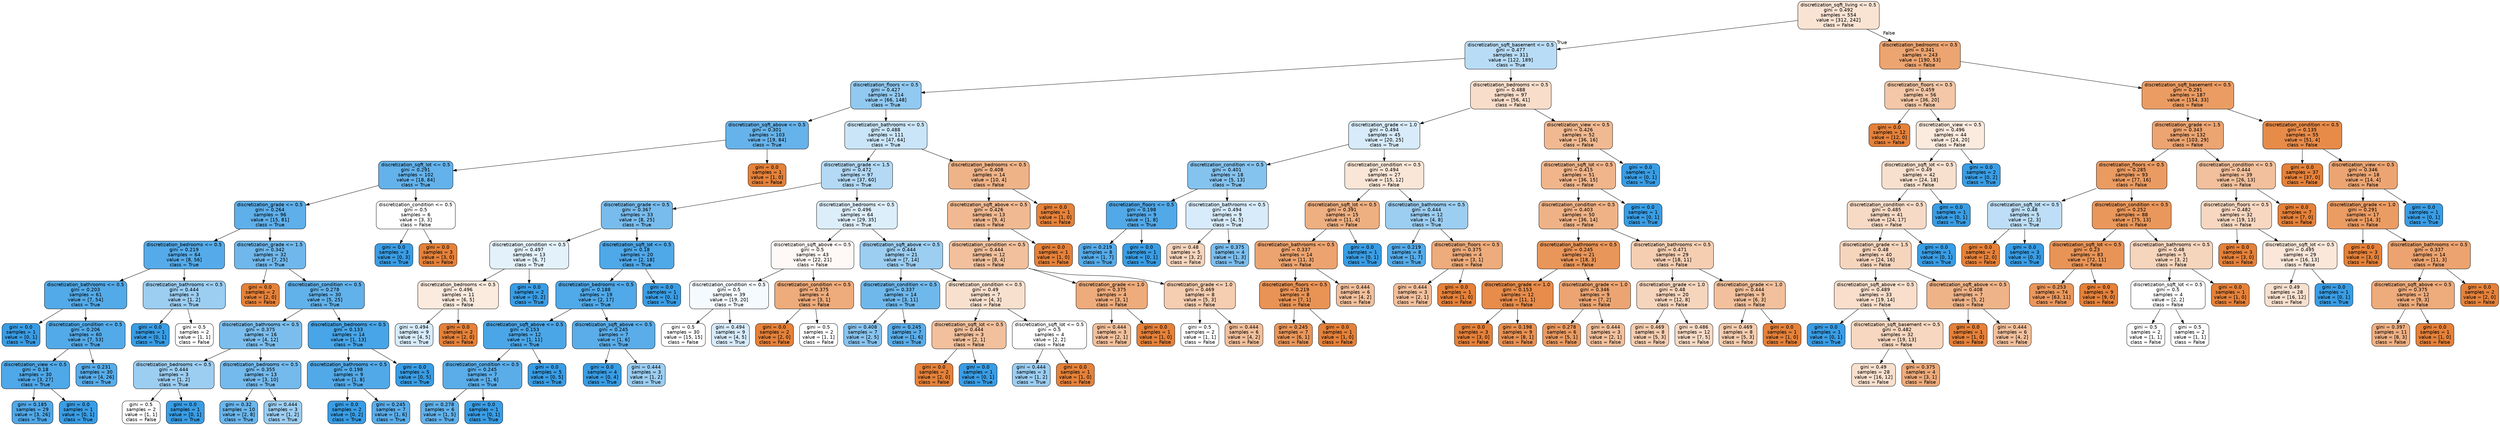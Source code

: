 digraph Tree {
node [shape=box, style="filled, rounded", color="black", fontname=helvetica] ;
edge [fontname=helvetica] ;
0 [label="discretization_sqft_living <= 0.5\ngini = 0.492\nsamples = 554\nvalue = [312, 242]\nclass = False", fillcolor="#f9e3d3"] ;
1 [label="discretization_sqft_basement <= 0.5\ngini = 0.477\nsamples = 311\nvalue = [122, 189]\nclass = True", fillcolor="#b9dcf6"] ;
0 -> 1 [labeldistance=2.5, labelangle=45, headlabel="True"] ;
2 [label="discretization_floors <= 0.5\ngini = 0.427\nsamples = 214\nvalue = [66, 148]\nclass = True", fillcolor="#91c9f1"] ;
1 -> 2 ;
3 [label="discretization_sqft_above <= 0.5\ngini = 0.301\nsamples = 103\nvalue = [19, 84]\nclass = True", fillcolor="#66b3eb"] ;
2 -> 3 ;
4 [label="discretization_sqft_lot <= 0.5\ngini = 0.291\nsamples = 102\nvalue = [18, 84]\nclass = True", fillcolor="#63b2eb"] ;
3 -> 4 ;
5 [label="discretization_grade <= 0.5\ngini = 0.264\nsamples = 96\nvalue = [15, 81]\nclass = True", fillcolor="#5eafea"] ;
4 -> 5 ;
6 [label="discretization_bedrooms <= 0.5\ngini = 0.219\nsamples = 64\nvalue = [8, 56]\nclass = True", fillcolor="#55abe9"] ;
5 -> 6 ;
7 [label="discretization_bathrooms <= 0.5\ngini = 0.203\nsamples = 61\nvalue = [7, 54]\nclass = True", fillcolor="#53aae8"] ;
6 -> 7 ;
8 [label="gini = 0.0\nsamples = 1\nvalue = [0, 1]\nclass = True", fillcolor="#399de5"] ;
7 -> 8 ;
9 [label="discretization_condition <= 0.5\ngini = 0.206\nsamples = 60\nvalue = [7, 53]\nclass = True", fillcolor="#53aae8"] ;
7 -> 9 ;
10 [label="discretization_view <= 0.5\ngini = 0.18\nsamples = 30\nvalue = [3, 27]\nclass = True", fillcolor="#4fa8e8"] ;
9 -> 10 ;
11 [label="gini = 0.185\nsamples = 29\nvalue = [3, 26]\nclass = True", fillcolor="#50a8e8"] ;
10 -> 11 ;
12 [label="gini = 0.0\nsamples = 1\nvalue = [0, 1]\nclass = True", fillcolor="#399de5"] ;
10 -> 12 ;
13 [label="gini = 0.231\nsamples = 30\nvalue = [4, 26]\nclass = True", fillcolor="#57ace9"] ;
9 -> 13 ;
14 [label="discretization_bathrooms <= 0.5\ngini = 0.444\nsamples = 3\nvalue = [1, 2]\nclass = True", fillcolor="#9ccef2"] ;
6 -> 14 ;
15 [label="gini = 0.0\nsamples = 1\nvalue = [0, 1]\nclass = True", fillcolor="#399de5"] ;
14 -> 15 ;
16 [label="gini = 0.5\nsamples = 2\nvalue = [1, 1]\nclass = False", fillcolor="#ffffff"] ;
14 -> 16 ;
17 [label="discretization_grade <= 1.5\ngini = 0.342\nsamples = 32\nvalue = [7, 25]\nclass = True", fillcolor="#70b8ec"] ;
5 -> 17 ;
18 [label="gini = 0.0\nsamples = 2\nvalue = [2, 0]\nclass = False", fillcolor="#e58139"] ;
17 -> 18 ;
19 [label="discretization_condition <= 0.5\ngini = 0.278\nsamples = 30\nvalue = [5, 25]\nclass = True", fillcolor="#61b1ea"] ;
17 -> 19 ;
20 [label="discretization_bathrooms <= 0.5\ngini = 0.375\nsamples = 16\nvalue = [4, 12]\nclass = True", fillcolor="#7bbeee"] ;
19 -> 20 ;
21 [label="discretization_bedrooms <= 0.5\ngini = 0.444\nsamples = 3\nvalue = [1, 2]\nclass = True", fillcolor="#9ccef2"] ;
20 -> 21 ;
22 [label="gini = 0.5\nsamples = 2\nvalue = [1, 1]\nclass = False", fillcolor="#ffffff"] ;
21 -> 22 ;
23 [label="gini = 0.0\nsamples = 1\nvalue = [0, 1]\nclass = True", fillcolor="#399de5"] ;
21 -> 23 ;
24 [label="discretization_bedrooms <= 0.5\ngini = 0.355\nsamples = 13\nvalue = [3, 10]\nclass = True", fillcolor="#74baed"] ;
20 -> 24 ;
25 [label="gini = 0.32\nsamples = 10\nvalue = [2, 8]\nclass = True", fillcolor="#6ab6ec"] ;
24 -> 25 ;
26 [label="gini = 0.444\nsamples = 3\nvalue = [1, 2]\nclass = True", fillcolor="#9ccef2"] ;
24 -> 26 ;
27 [label="discretization_bedrooms <= 0.5\ngini = 0.133\nsamples = 14\nvalue = [1, 13]\nclass = True", fillcolor="#48a5e7"] ;
19 -> 27 ;
28 [label="discretization_bathrooms <= 0.5\ngini = 0.198\nsamples = 9\nvalue = [1, 8]\nclass = True", fillcolor="#52a9e8"] ;
27 -> 28 ;
29 [label="gini = 0.0\nsamples = 2\nvalue = [0, 2]\nclass = True", fillcolor="#399de5"] ;
28 -> 29 ;
30 [label="gini = 0.245\nsamples = 7\nvalue = [1, 6]\nclass = True", fillcolor="#5aade9"] ;
28 -> 30 ;
31 [label="gini = 0.0\nsamples = 5\nvalue = [0, 5]\nclass = True", fillcolor="#399de5"] ;
27 -> 31 ;
32 [label="discretization_condition <= 0.5\ngini = 0.5\nsamples = 6\nvalue = [3, 3]\nclass = False", fillcolor="#ffffff"] ;
4 -> 32 ;
33 [label="gini = 0.0\nsamples = 3\nvalue = [0, 3]\nclass = True", fillcolor="#399de5"] ;
32 -> 33 ;
34 [label="gini = 0.0\nsamples = 3\nvalue = [3, 0]\nclass = False", fillcolor="#e58139"] ;
32 -> 34 ;
35 [label="gini = 0.0\nsamples = 1\nvalue = [1, 0]\nclass = False", fillcolor="#e58139"] ;
3 -> 35 ;
36 [label="discretization_bathrooms <= 0.5\ngini = 0.488\nsamples = 111\nvalue = [47, 64]\nclass = True", fillcolor="#cae5f8"] ;
2 -> 36 ;
37 [label="discretization_grade <= 1.5\ngini = 0.472\nsamples = 97\nvalue = [37, 60]\nclass = True", fillcolor="#b3d9f5"] ;
36 -> 37 ;
38 [label="discretization_grade <= 0.5\ngini = 0.367\nsamples = 33\nvalue = [8, 25]\nclass = True", fillcolor="#78bced"] ;
37 -> 38 ;
39 [label="discretization_condition <= 0.5\ngini = 0.497\nsamples = 13\nvalue = [6, 7]\nclass = True", fillcolor="#e3f1fb"] ;
38 -> 39 ;
40 [label="discretization_bedrooms <= 0.5\ngini = 0.496\nsamples = 11\nvalue = [6, 5]\nclass = False", fillcolor="#fbeade"] ;
39 -> 40 ;
41 [label="gini = 0.494\nsamples = 9\nvalue = [4, 5]\nclass = True", fillcolor="#d7ebfa"] ;
40 -> 41 ;
42 [label="gini = 0.0\nsamples = 2\nvalue = [2, 0]\nclass = False", fillcolor="#e58139"] ;
40 -> 42 ;
43 [label="gini = 0.0\nsamples = 2\nvalue = [0, 2]\nclass = True", fillcolor="#399de5"] ;
39 -> 43 ;
44 [label="discretization_sqft_lot <= 0.5\ngini = 0.18\nsamples = 20\nvalue = [2, 18]\nclass = True", fillcolor="#4fa8e8"] ;
38 -> 44 ;
45 [label="discretization_bedrooms <= 0.5\ngini = 0.188\nsamples = 19\nvalue = [2, 17]\nclass = True", fillcolor="#50a9e8"] ;
44 -> 45 ;
46 [label="discretization_sqft_above <= 0.5\ngini = 0.153\nsamples = 12\nvalue = [1, 11]\nclass = True", fillcolor="#4ba6e7"] ;
45 -> 46 ;
47 [label="discretization_condition <= 0.5\ngini = 0.245\nsamples = 7\nvalue = [1, 6]\nclass = True", fillcolor="#5aade9"] ;
46 -> 47 ;
48 [label="gini = 0.278\nsamples = 6\nvalue = [1, 5]\nclass = True", fillcolor="#61b1ea"] ;
47 -> 48 ;
49 [label="gini = 0.0\nsamples = 1\nvalue = [0, 1]\nclass = True", fillcolor="#399de5"] ;
47 -> 49 ;
50 [label="gini = 0.0\nsamples = 5\nvalue = [0, 5]\nclass = True", fillcolor="#399de5"] ;
46 -> 50 ;
51 [label="discretization_sqft_above <= 0.5\ngini = 0.245\nsamples = 7\nvalue = [1, 6]\nclass = True", fillcolor="#5aade9"] ;
45 -> 51 ;
52 [label="gini = 0.0\nsamples = 4\nvalue = [0, 4]\nclass = True", fillcolor="#399de5"] ;
51 -> 52 ;
53 [label="gini = 0.444\nsamples = 3\nvalue = [1, 2]\nclass = True", fillcolor="#9ccef2"] ;
51 -> 53 ;
54 [label="gini = 0.0\nsamples = 1\nvalue = [0, 1]\nclass = True", fillcolor="#399de5"] ;
44 -> 54 ;
55 [label="discretization_bedrooms <= 0.5\ngini = 0.496\nsamples = 64\nvalue = [29, 35]\nclass = True", fillcolor="#ddeefb"] ;
37 -> 55 ;
56 [label="discretization_sqft_above <= 0.5\ngini = 0.5\nsamples = 43\nvalue = [22, 21]\nclass = False", fillcolor="#fef9f6"] ;
55 -> 56 ;
57 [label="discretization_condition <= 0.5\ngini = 0.5\nsamples = 39\nvalue = [19, 20]\nclass = True", fillcolor="#f5fafe"] ;
56 -> 57 ;
58 [label="gini = 0.5\nsamples = 30\nvalue = [15, 15]\nclass = False", fillcolor="#ffffff"] ;
57 -> 58 ;
59 [label="gini = 0.494\nsamples = 9\nvalue = [4, 5]\nclass = True", fillcolor="#d7ebfa"] ;
57 -> 59 ;
60 [label="discretization_condition <= 0.5\ngini = 0.375\nsamples = 4\nvalue = [3, 1]\nclass = False", fillcolor="#eeab7b"] ;
56 -> 60 ;
61 [label="gini = 0.0\nsamples = 2\nvalue = [2, 0]\nclass = False", fillcolor="#e58139"] ;
60 -> 61 ;
62 [label="gini = 0.5\nsamples = 2\nvalue = [1, 1]\nclass = False", fillcolor="#ffffff"] ;
60 -> 62 ;
63 [label="discretization_sqft_above <= 0.5\ngini = 0.444\nsamples = 21\nvalue = [7, 14]\nclass = True", fillcolor="#9ccef2"] ;
55 -> 63 ;
64 [label="discretization_condition <= 0.5\ngini = 0.337\nsamples = 14\nvalue = [3, 11]\nclass = True", fillcolor="#6fb8ec"] ;
63 -> 64 ;
65 [label="gini = 0.408\nsamples = 7\nvalue = [2, 5]\nclass = True", fillcolor="#88c4ef"] ;
64 -> 65 ;
66 [label="gini = 0.245\nsamples = 7\nvalue = [1, 6]\nclass = True", fillcolor="#5aade9"] ;
64 -> 66 ;
67 [label="discretization_condition <= 0.5\ngini = 0.49\nsamples = 7\nvalue = [4, 3]\nclass = False", fillcolor="#f8e0ce"] ;
63 -> 67 ;
68 [label="discretization_sqft_lot <= 0.5\ngini = 0.444\nsamples = 3\nvalue = [2, 1]\nclass = False", fillcolor="#f2c09c"] ;
67 -> 68 ;
69 [label="gini = 0.0\nsamples = 2\nvalue = [2, 0]\nclass = False", fillcolor="#e58139"] ;
68 -> 69 ;
70 [label="gini = 0.0\nsamples = 1\nvalue = [0, 1]\nclass = True", fillcolor="#399de5"] ;
68 -> 70 ;
71 [label="discretization_sqft_lot <= 0.5\ngini = 0.5\nsamples = 4\nvalue = [2, 2]\nclass = False", fillcolor="#ffffff"] ;
67 -> 71 ;
72 [label="gini = 0.444\nsamples = 3\nvalue = [1, 2]\nclass = True", fillcolor="#9ccef2"] ;
71 -> 72 ;
73 [label="gini = 0.0\nsamples = 1\nvalue = [1, 0]\nclass = False", fillcolor="#e58139"] ;
71 -> 73 ;
74 [label="discretization_bedrooms <= 0.5\ngini = 0.408\nsamples = 14\nvalue = [10, 4]\nclass = False", fillcolor="#efb388"] ;
36 -> 74 ;
75 [label="discretization_sqft_above <= 0.5\ngini = 0.426\nsamples = 13\nvalue = [9, 4]\nclass = False", fillcolor="#f1b991"] ;
74 -> 75 ;
76 [label="discretization_condition <= 0.5\ngini = 0.444\nsamples = 12\nvalue = [8, 4]\nclass = False", fillcolor="#f2c09c"] ;
75 -> 76 ;
77 [label="discretization_grade <= 1.0\ngini = 0.375\nsamples = 4\nvalue = [3, 1]\nclass = False", fillcolor="#eeab7b"] ;
76 -> 77 ;
78 [label="gini = 0.444\nsamples = 3\nvalue = [2, 1]\nclass = False", fillcolor="#f2c09c"] ;
77 -> 78 ;
79 [label="gini = 0.0\nsamples = 1\nvalue = [1, 0]\nclass = False", fillcolor="#e58139"] ;
77 -> 79 ;
80 [label="discretization_grade <= 1.0\ngini = 0.469\nsamples = 8\nvalue = [5, 3]\nclass = False", fillcolor="#f5cdb0"] ;
76 -> 80 ;
81 [label="gini = 0.5\nsamples = 2\nvalue = [1, 1]\nclass = False", fillcolor="#ffffff"] ;
80 -> 81 ;
82 [label="gini = 0.444\nsamples = 6\nvalue = [4, 2]\nclass = False", fillcolor="#f2c09c"] ;
80 -> 82 ;
83 [label="gini = 0.0\nsamples = 1\nvalue = [1, 0]\nclass = False", fillcolor="#e58139"] ;
75 -> 83 ;
84 [label="gini = 0.0\nsamples = 1\nvalue = [1, 0]\nclass = False", fillcolor="#e58139"] ;
74 -> 84 ;
85 [label="discretization_bedrooms <= 0.5\ngini = 0.488\nsamples = 97\nvalue = [56, 41]\nclass = False", fillcolor="#f8ddca"] ;
1 -> 85 ;
86 [label="discretization_grade <= 1.0\ngini = 0.494\nsamples = 45\nvalue = [20, 25]\nclass = True", fillcolor="#d7ebfa"] ;
85 -> 86 ;
87 [label="discretization_condition <= 0.5\ngini = 0.401\nsamples = 18\nvalue = [5, 13]\nclass = True", fillcolor="#85c3ef"] ;
86 -> 87 ;
88 [label="discretization_floors <= 0.5\ngini = 0.198\nsamples = 9\nvalue = [1, 8]\nclass = True", fillcolor="#52a9e8"] ;
87 -> 88 ;
89 [label="gini = 0.219\nsamples = 8\nvalue = [1, 7]\nclass = True", fillcolor="#55abe9"] ;
88 -> 89 ;
90 [label="gini = 0.0\nsamples = 1\nvalue = [0, 1]\nclass = True", fillcolor="#399de5"] ;
88 -> 90 ;
91 [label="discretization_bathrooms <= 0.5\ngini = 0.494\nsamples = 9\nvalue = [4, 5]\nclass = True", fillcolor="#d7ebfa"] ;
87 -> 91 ;
92 [label="gini = 0.48\nsamples = 5\nvalue = [3, 2]\nclass = False", fillcolor="#f6d5bd"] ;
91 -> 92 ;
93 [label="gini = 0.375\nsamples = 4\nvalue = [1, 3]\nclass = True", fillcolor="#7bbeee"] ;
91 -> 93 ;
94 [label="discretization_condition <= 0.5\ngini = 0.494\nsamples = 27\nvalue = [15, 12]\nclass = False", fillcolor="#fae6d7"] ;
86 -> 94 ;
95 [label="discretization_sqft_lot <= 0.5\ngini = 0.391\nsamples = 15\nvalue = [11, 4]\nclass = False", fillcolor="#eeaf81"] ;
94 -> 95 ;
96 [label="discretization_bathrooms <= 0.5\ngini = 0.337\nsamples = 14\nvalue = [11, 3]\nclass = False", fillcolor="#eca36f"] ;
95 -> 96 ;
97 [label="discretization_floors <= 0.5\ngini = 0.219\nsamples = 8\nvalue = [7, 1]\nclass = False", fillcolor="#e99355"] ;
96 -> 97 ;
98 [label="gini = 0.245\nsamples = 7\nvalue = [6, 1]\nclass = False", fillcolor="#e9965a"] ;
97 -> 98 ;
99 [label="gini = 0.0\nsamples = 1\nvalue = [1, 0]\nclass = False", fillcolor="#e58139"] ;
97 -> 99 ;
100 [label="gini = 0.444\nsamples = 6\nvalue = [4, 2]\nclass = False", fillcolor="#f2c09c"] ;
96 -> 100 ;
101 [label="gini = 0.0\nsamples = 1\nvalue = [0, 1]\nclass = True", fillcolor="#399de5"] ;
95 -> 101 ;
102 [label="discretization_bathrooms <= 0.5\ngini = 0.444\nsamples = 12\nvalue = [4, 8]\nclass = True", fillcolor="#9ccef2"] ;
94 -> 102 ;
103 [label="gini = 0.219\nsamples = 8\nvalue = [1, 7]\nclass = True", fillcolor="#55abe9"] ;
102 -> 103 ;
104 [label="discretization_floors <= 0.5\ngini = 0.375\nsamples = 4\nvalue = [3, 1]\nclass = False", fillcolor="#eeab7b"] ;
102 -> 104 ;
105 [label="gini = 0.444\nsamples = 3\nvalue = [2, 1]\nclass = False", fillcolor="#f2c09c"] ;
104 -> 105 ;
106 [label="gini = 0.0\nsamples = 1\nvalue = [1, 0]\nclass = False", fillcolor="#e58139"] ;
104 -> 106 ;
107 [label="discretization_view <= 0.5\ngini = 0.426\nsamples = 52\nvalue = [36, 16]\nclass = False", fillcolor="#f1b991"] ;
85 -> 107 ;
108 [label="discretization_sqft_lot <= 0.5\ngini = 0.415\nsamples = 51\nvalue = [36, 15]\nclass = False", fillcolor="#f0b58b"] ;
107 -> 108 ;
109 [label="discretization_condition <= 0.5\ngini = 0.403\nsamples = 50\nvalue = [36, 14]\nclass = False", fillcolor="#efb286"] ;
108 -> 109 ;
110 [label="discretization_bathrooms <= 0.5\ngini = 0.245\nsamples = 21\nvalue = [18, 3]\nclass = False", fillcolor="#e9965a"] ;
109 -> 110 ;
111 [label="discretization_grade <= 1.0\ngini = 0.153\nsamples = 12\nvalue = [11, 1]\nclass = False", fillcolor="#e78c4b"] ;
110 -> 111 ;
112 [label="gini = 0.0\nsamples = 3\nvalue = [3, 0]\nclass = False", fillcolor="#e58139"] ;
111 -> 112 ;
113 [label="gini = 0.198\nsamples = 9\nvalue = [8, 1]\nclass = False", fillcolor="#e89152"] ;
111 -> 113 ;
114 [label="discretization_grade <= 1.0\ngini = 0.346\nsamples = 9\nvalue = [7, 2]\nclass = False", fillcolor="#eca572"] ;
110 -> 114 ;
115 [label="gini = 0.278\nsamples = 6\nvalue = [5, 1]\nclass = False", fillcolor="#ea9a61"] ;
114 -> 115 ;
116 [label="gini = 0.444\nsamples = 3\nvalue = [2, 1]\nclass = False", fillcolor="#f2c09c"] ;
114 -> 116 ;
117 [label="discretization_bathrooms <= 0.5\ngini = 0.471\nsamples = 29\nvalue = [18, 11]\nclass = False", fillcolor="#f5ceb2"] ;
109 -> 117 ;
118 [label="discretization_grade <= 1.0\ngini = 0.48\nsamples = 20\nvalue = [12, 8]\nclass = False", fillcolor="#f6d5bd"] ;
117 -> 118 ;
119 [label="gini = 0.469\nsamples = 8\nvalue = [5, 3]\nclass = False", fillcolor="#f5cdb0"] ;
118 -> 119 ;
120 [label="gini = 0.486\nsamples = 12\nvalue = [7, 5]\nclass = False", fillcolor="#f8dbc6"] ;
118 -> 120 ;
121 [label="discretization_grade <= 1.0\ngini = 0.444\nsamples = 9\nvalue = [6, 3]\nclass = False", fillcolor="#f2c09c"] ;
117 -> 121 ;
122 [label="gini = 0.469\nsamples = 8\nvalue = [5, 3]\nclass = False", fillcolor="#f5cdb0"] ;
121 -> 122 ;
123 [label="gini = 0.0\nsamples = 1\nvalue = [1, 0]\nclass = False", fillcolor="#e58139"] ;
121 -> 123 ;
124 [label="gini = 0.0\nsamples = 1\nvalue = [0, 1]\nclass = True", fillcolor="#399de5"] ;
108 -> 124 ;
125 [label="gini = 0.0\nsamples = 1\nvalue = [0, 1]\nclass = True", fillcolor="#399de5"] ;
107 -> 125 ;
126 [label="discretization_bedrooms <= 0.5\ngini = 0.341\nsamples = 243\nvalue = [190, 53]\nclass = False", fillcolor="#eca470"] ;
0 -> 126 [labeldistance=2.5, labelangle=-45, headlabel="False"] ;
127 [label="discretization_floors <= 0.5\ngini = 0.459\nsamples = 56\nvalue = [36, 20]\nclass = False", fillcolor="#f3c7a7"] ;
126 -> 127 ;
128 [label="gini = 0.0\nsamples = 12\nvalue = [12, 0]\nclass = False", fillcolor="#e58139"] ;
127 -> 128 ;
129 [label="discretization_view <= 0.5\ngini = 0.496\nsamples = 44\nvalue = [24, 20]\nclass = False", fillcolor="#fbeade"] ;
127 -> 129 ;
130 [label="discretization_sqft_lot <= 0.5\ngini = 0.49\nsamples = 42\nvalue = [24, 18]\nclass = False", fillcolor="#f8e0ce"] ;
129 -> 130 ;
131 [label="discretization_condition <= 0.5\ngini = 0.485\nsamples = 41\nvalue = [24, 17]\nclass = False", fillcolor="#f7dac5"] ;
130 -> 131 ;
132 [label="discretization_grade <= 1.5\ngini = 0.48\nsamples = 40\nvalue = [24, 16]\nclass = False", fillcolor="#f6d5bd"] ;
131 -> 132 ;
133 [label="discretization_sqft_above <= 0.5\ngini = 0.489\nsamples = 33\nvalue = [19, 14]\nclass = False", fillcolor="#f8decb"] ;
132 -> 133 ;
134 [label="gini = 0.0\nsamples = 1\nvalue = [0, 1]\nclass = True", fillcolor="#399de5"] ;
133 -> 134 ;
135 [label="discretization_sqft_basement <= 0.5\ngini = 0.482\nsamples = 32\nvalue = [19, 13]\nclass = False", fillcolor="#f7d7c0"] ;
133 -> 135 ;
136 [label="gini = 0.49\nsamples = 28\nvalue = [16, 12]\nclass = False", fillcolor="#f8e0ce"] ;
135 -> 136 ;
137 [label="gini = 0.375\nsamples = 4\nvalue = [3, 1]\nclass = False", fillcolor="#eeab7b"] ;
135 -> 137 ;
138 [label="discretization_sqft_above <= 0.5\ngini = 0.408\nsamples = 7\nvalue = [5, 2]\nclass = False", fillcolor="#efb388"] ;
132 -> 138 ;
139 [label="gini = 0.0\nsamples = 1\nvalue = [1, 0]\nclass = False", fillcolor="#e58139"] ;
138 -> 139 ;
140 [label="gini = 0.444\nsamples = 6\nvalue = [4, 2]\nclass = False", fillcolor="#f2c09c"] ;
138 -> 140 ;
141 [label="gini = 0.0\nsamples = 1\nvalue = [0, 1]\nclass = True", fillcolor="#399de5"] ;
131 -> 141 ;
142 [label="gini = 0.0\nsamples = 1\nvalue = [0, 1]\nclass = True", fillcolor="#399de5"] ;
130 -> 142 ;
143 [label="gini = 0.0\nsamples = 2\nvalue = [0, 2]\nclass = True", fillcolor="#399de5"] ;
129 -> 143 ;
144 [label="discretization_sqft_basement <= 0.5\ngini = 0.291\nsamples = 187\nvalue = [154, 33]\nclass = False", fillcolor="#eb9c63"] ;
126 -> 144 ;
145 [label="discretization_grade <= 1.5\ngini = 0.343\nsamples = 132\nvalue = [103, 29]\nclass = False", fillcolor="#eca471"] ;
144 -> 145 ;
146 [label="discretization_floors <= 0.5\ngini = 0.285\nsamples = 93\nvalue = [77, 16]\nclass = False", fillcolor="#ea9b62"] ;
145 -> 146 ;
147 [label="discretization_sqft_lot <= 0.5\ngini = 0.48\nsamples = 5\nvalue = [2, 3]\nclass = True", fillcolor="#bddef6"] ;
146 -> 147 ;
148 [label="gini = 0.0\nsamples = 2\nvalue = [2, 0]\nclass = False", fillcolor="#e58139"] ;
147 -> 148 ;
149 [label="gini = 0.0\nsamples = 3\nvalue = [0, 3]\nclass = True", fillcolor="#399de5"] ;
147 -> 149 ;
150 [label="discretization_condition <= 0.5\ngini = 0.252\nsamples = 88\nvalue = [75, 13]\nclass = False", fillcolor="#ea975b"] ;
146 -> 150 ;
151 [label="discretization_sqft_lot <= 0.5\ngini = 0.23\nsamples = 83\nvalue = [72, 11]\nclass = False", fillcolor="#e99457"] ;
150 -> 151 ;
152 [label="gini = 0.253\nsamples = 74\nvalue = [63, 11]\nclass = False", fillcolor="#ea975c"] ;
151 -> 152 ;
153 [label="gini = 0.0\nsamples = 9\nvalue = [9, 0]\nclass = False", fillcolor="#e58139"] ;
151 -> 153 ;
154 [label="discretization_bathrooms <= 0.5\ngini = 0.48\nsamples = 5\nvalue = [3, 2]\nclass = False", fillcolor="#f6d5bd"] ;
150 -> 154 ;
155 [label="discretization_sqft_lot <= 0.5\ngini = 0.5\nsamples = 4\nvalue = [2, 2]\nclass = False", fillcolor="#ffffff"] ;
154 -> 155 ;
156 [label="gini = 0.5\nsamples = 2\nvalue = [1, 1]\nclass = False", fillcolor="#ffffff"] ;
155 -> 156 ;
157 [label="gini = 0.5\nsamples = 2\nvalue = [1, 1]\nclass = False", fillcolor="#ffffff"] ;
155 -> 157 ;
158 [label="gini = 0.0\nsamples = 1\nvalue = [1, 0]\nclass = False", fillcolor="#e58139"] ;
154 -> 158 ;
159 [label="discretization_condition <= 0.5\ngini = 0.444\nsamples = 39\nvalue = [26, 13]\nclass = False", fillcolor="#f2c09c"] ;
145 -> 159 ;
160 [label="discretization_floors <= 0.5\ngini = 0.482\nsamples = 32\nvalue = [19, 13]\nclass = False", fillcolor="#f7d7c0"] ;
159 -> 160 ;
161 [label="gini = 0.0\nsamples = 3\nvalue = [3, 0]\nclass = False", fillcolor="#e58139"] ;
160 -> 161 ;
162 [label="discretization_sqft_lot <= 0.5\ngini = 0.495\nsamples = 29\nvalue = [16, 13]\nclass = False", fillcolor="#fae7da"] ;
160 -> 162 ;
163 [label="gini = 0.49\nsamples = 28\nvalue = [16, 12]\nclass = False", fillcolor="#f8e0ce"] ;
162 -> 163 ;
164 [label="gini = 0.0\nsamples = 1\nvalue = [0, 1]\nclass = True", fillcolor="#399de5"] ;
162 -> 164 ;
165 [label="gini = 0.0\nsamples = 7\nvalue = [7, 0]\nclass = False", fillcolor="#e58139"] ;
159 -> 165 ;
166 [label="discretization_condition <= 0.5\ngini = 0.135\nsamples = 55\nvalue = [51, 4]\nclass = False", fillcolor="#e78b49"] ;
144 -> 166 ;
167 [label="gini = 0.0\nsamples = 37\nvalue = [37, 0]\nclass = False", fillcolor="#e58139"] ;
166 -> 167 ;
168 [label="discretization_view <= 0.5\ngini = 0.346\nsamples = 18\nvalue = [14, 4]\nclass = False", fillcolor="#eca572"] ;
166 -> 168 ;
169 [label="discretization_grade <= 1.0\ngini = 0.291\nsamples = 17\nvalue = [14, 3]\nclass = False", fillcolor="#eb9c63"] ;
168 -> 169 ;
170 [label="gini = 0.0\nsamples = 3\nvalue = [3, 0]\nclass = False", fillcolor="#e58139"] ;
169 -> 170 ;
171 [label="discretization_bathrooms <= 0.5\ngini = 0.337\nsamples = 14\nvalue = [11, 3]\nclass = False", fillcolor="#eca36f"] ;
169 -> 171 ;
172 [label="discretization_sqft_above <= 0.5\ngini = 0.375\nsamples = 12\nvalue = [9, 3]\nclass = False", fillcolor="#eeab7b"] ;
171 -> 172 ;
173 [label="gini = 0.397\nsamples = 11\nvalue = [8, 3]\nclass = False", fillcolor="#efb083"] ;
172 -> 173 ;
174 [label="gini = 0.0\nsamples = 1\nvalue = [1, 0]\nclass = False", fillcolor="#e58139"] ;
172 -> 174 ;
175 [label="gini = 0.0\nsamples = 2\nvalue = [2, 0]\nclass = False", fillcolor="#e58139"] ;
171 -> 175 ;
176 [label="gini = 0.0\nsamples = 1\nvalue = [0, 1]\nclass = True", fillcolor="#399de5"] ;
168 -> 176 ;
}